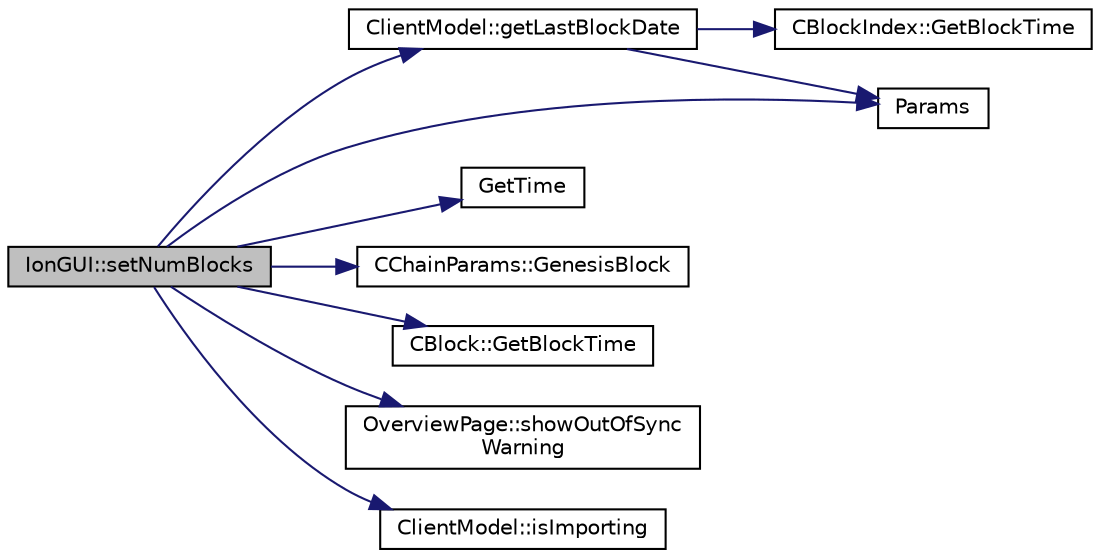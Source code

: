digraph "IonGUI::setNumBlocks"
{
  edge [fontname="Helvetica",fontsize="10",labelfontname="Helvetica",labelfontsize="10"];
  node [fontname="Helvetica",fontsize="10",shape=record];
  rankdir="LR";
  Node1067 [label="IonGUI::setNumBlocks",height=0.2,width=0.4,color="black", fillcolor="grey75", style="filled", fontcolor="black"];
  Node1067 -> Node1068 [color="midnightblue",fontsize="10",style="solid",fontname="Helvetica"];
  Node1068 [label="ClientModel::getLastBlockDate",height=0.2,width=0.4,color="black", fillcolor="white", style="filled",URL="$df/d25/class_client_model.html#a8683d6269976a006032075bc01be4925"];
  Node1068 -> Node1069 [color="midnightblue",fontsize="10",style="solid",fontname="Helvetica"];
  Node1069 [label="CBlockIndex::GetBlockTime",height=0.2,width=0.4,color="black", fillcolor="white", style="filled",URL="$d3/dbd/class_c_block_index.html#a9fe0d4463c07c466f66252e8eec25f5c"];
  Node1068 -> Node1070 [color="midnightblue",fontsize="10",style="solid",fontname="Helvetica"];
  Node1070 [label="Params",height=0.2,width=0.4,color="black", fillcolor="white", style="filled",URL="$df/dbf/chainparams_8cpp.html#ace5c5b706d71a324a417dd2db394fd4a",tooltip="Return the currently selected parameters. "];
  Node1067 -> Node1071 [color="midnightblue",fontsize="10",style="solid",fontname="Helvetica"];
  Node1071 [label="GetTime",height=0.2,width=0.4,color="black", fillcolor="white", style="filled",URL="$df/d2d/util_8cpp.html#a46fac5fba8ba905b5f9acb364f5d8c6f"];
  Node1067 -> Node1070 [color="midnightblue",fontsize="10",style="solid",fontname="Helvetica"];
  Node1067 -> Node1072 [color="midnightblue",fontsize="10",style="solid",fontname="Helvetica"];
  Node1072 [label="CChainParams::GenesisBlock",height=0.2,width=0.4,color="black", fillcolor="white", style="filled",URL="$d1/d4f/class_c_chain_params.html#abee677792d8f64e9dc766738ca0fbb55"];
  Node1067 -> Node1073 [color="midnightblue",fontsize="10",style="solid",fontname="Helvetica"];
  Node1073 [label="CBlock::GetBlockTime",height=0.2,width=0.4,color="black", fillcolor="white", style="filled",URL="$d3/d51/class_c_block.html#a4fa8201373b08e0ee4b4c678b8f2c4aa"];
  Node1067 -> Node1074 [color="midnightblue",fontsize="10",style="solid",fontname="Helvetica"];
  Node1074 [label="OverviewPage::showOutOfSync\lWarning",height=0.2,width=0.4,color="black", fillcolor="white", style="filled",URL="$d1/d91/class_overview_page.html#ac96ea713a074e706b4b6eadaadeca9d1"];
  Node1067 -> Node1075 [color="midnightblue",fontsize="10",style="solid",fontname="Helvetica"];
  Node1075 [label="ClientModel::isImporting",height=0.2,width=0.4,color="black", fillcolor="white", style="filled",URL="$df/d25/class_client_model.html#a8e772f40e314c616f2c4c0b07fe7bf66",tooltip="Return true if core is importing blocks. "];
}
